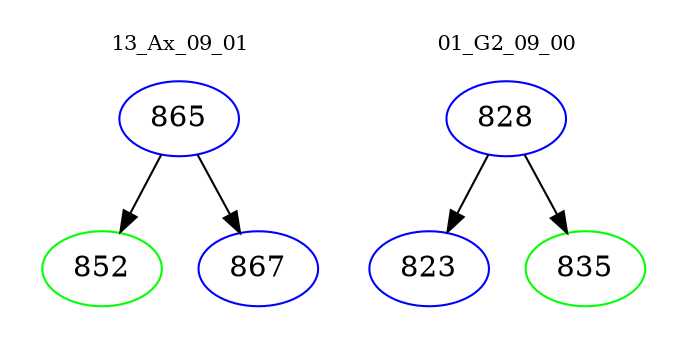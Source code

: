 digraph{
subgraph cluster_0 {
color = white
label = "13_Ax_09_01";
fontsize=10;
T0_865 [label="865", color="blue"]
T0_865 -> T0_852 [color="black"]
T0_852 [label="852", color="green"]
T0_865 -> T0_867 [color="black"]
T0_867 [label="867", color="blue"]
}
subgraph cluster_1 {
color = white
label = "01_G2_09_00";
fontsize=10;
T1_828 [label="828", color="blue"]
T1_828 -> T1_823 [color="black"]
T1_823 [label="823", color="blue"]
T1_828 -> T1_835 [color="black"]
T1_835 [label="835", color="green"]
}
}
